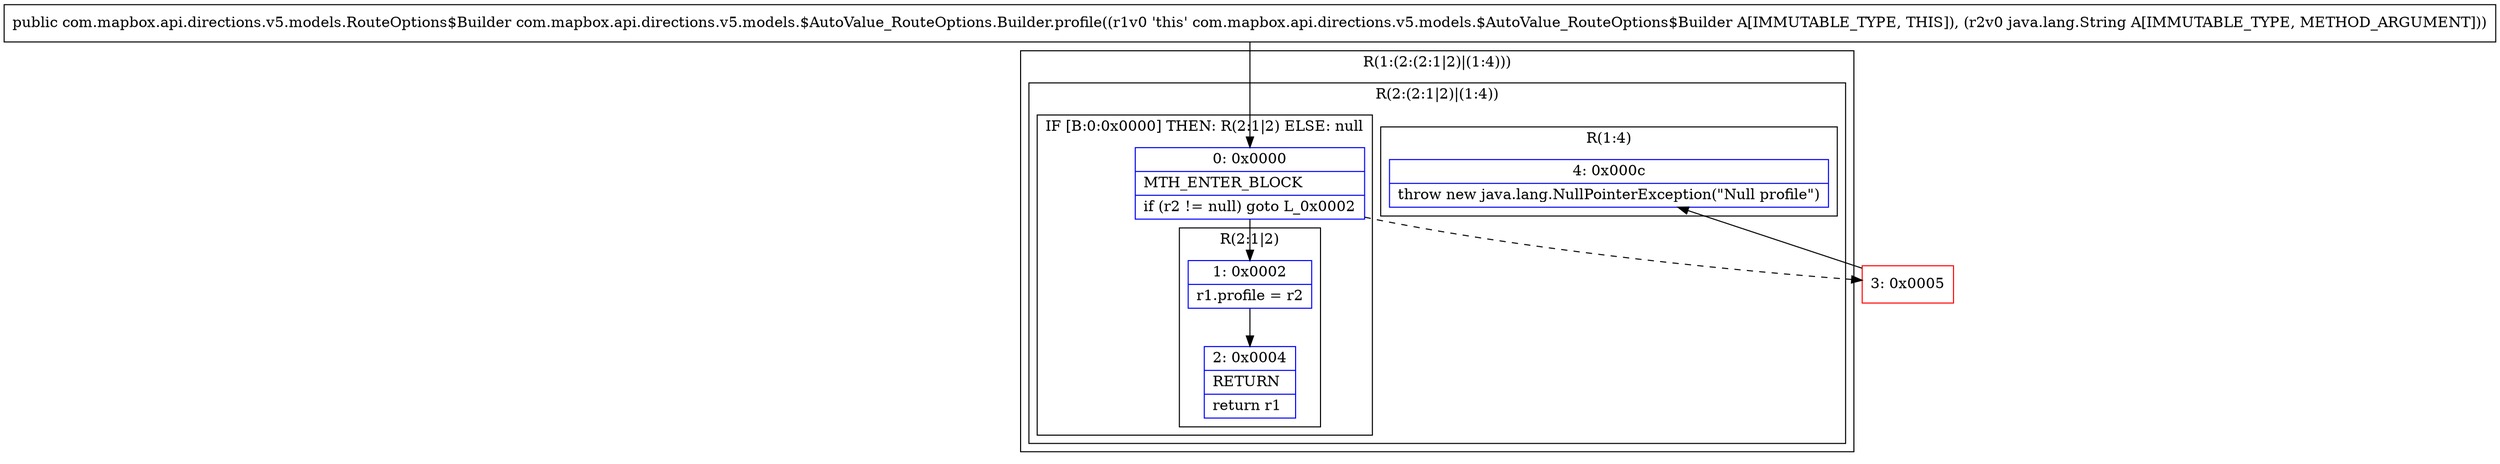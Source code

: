 digraph "CFG forcom.mapbox.api.directions.v5.models.$AutoValue_RouteOptions.Builder.profile(Ljava\/lang\/String;)Lcom\/mapbox\/api\/directions\/v5\/models\/RouteOptions$Builder;" {
subgraph cluster_Region_678962111 {
label = "R(1:(2:(2:1|2)|(1:4)))";
node [shape=record,color=blue];
subgraph cluster_Region_1797495627 {
label = "R(2:(2:1|2)|(1:4))";
node [shape=record,color=blue];
subgraph cluster_IfRegion_291889080 {
label = "IF [B:0:0x0000] THEN: R(2:1|2) ELSE: null";
node [shape=record,color=blue];
Node_0 [shape=record,label="{0\:\ 0x0000|MTH_ENTER_BLOCK\l|if (r2 != null) goto L_0x0002\l}"];
subgraph cluster_Region_2134460437 {
label = "R(2:1|2)";
node [shape=record,color=blue];
Node_1 [shape=record,label="{1\:\ 0x0002|r1.profile = r2\l}"];
Node_2 [shape=record,label="{2\:\ 0x0004|RETURN\l|return r1\l}"];
}
}
subgraph cluster_Region_372631958 {
label = "R(1:4)";
node [shape=record,color=blue];
Node_4 [shape=record,label="{4\:\ 0x000c|throw new java.lang.NullPointerException(\"Null profile\")\l}"];
}
}
}
Node_3 [shape=record,color=red,label="{3\:\ 0x0005}"];
MethodNode[shape=record,label="{public com.mapbox.api.directions.v5.models.RouteOptions$Builder com.mapbox.api.directions.v5.models.$AutoValue_RouteOptions.Builder.profile((r1v0 'this' com.mapbox.api.directions.v5.models.$AutoValue_RouteOptions$Builder A[IMMUTABLE_TYPE, THIS]), (r2v0 java.lang.String A[IMMUTABLE_TYPE, METHOD_ARGUMENT])) }"];
MethodNode -> Node_0;
Node_0 -> Node_1;
Node_0 -> Node_3[style=dashed];
Node_1 -> Node_2;
Node_3 -> Node_4;
}

